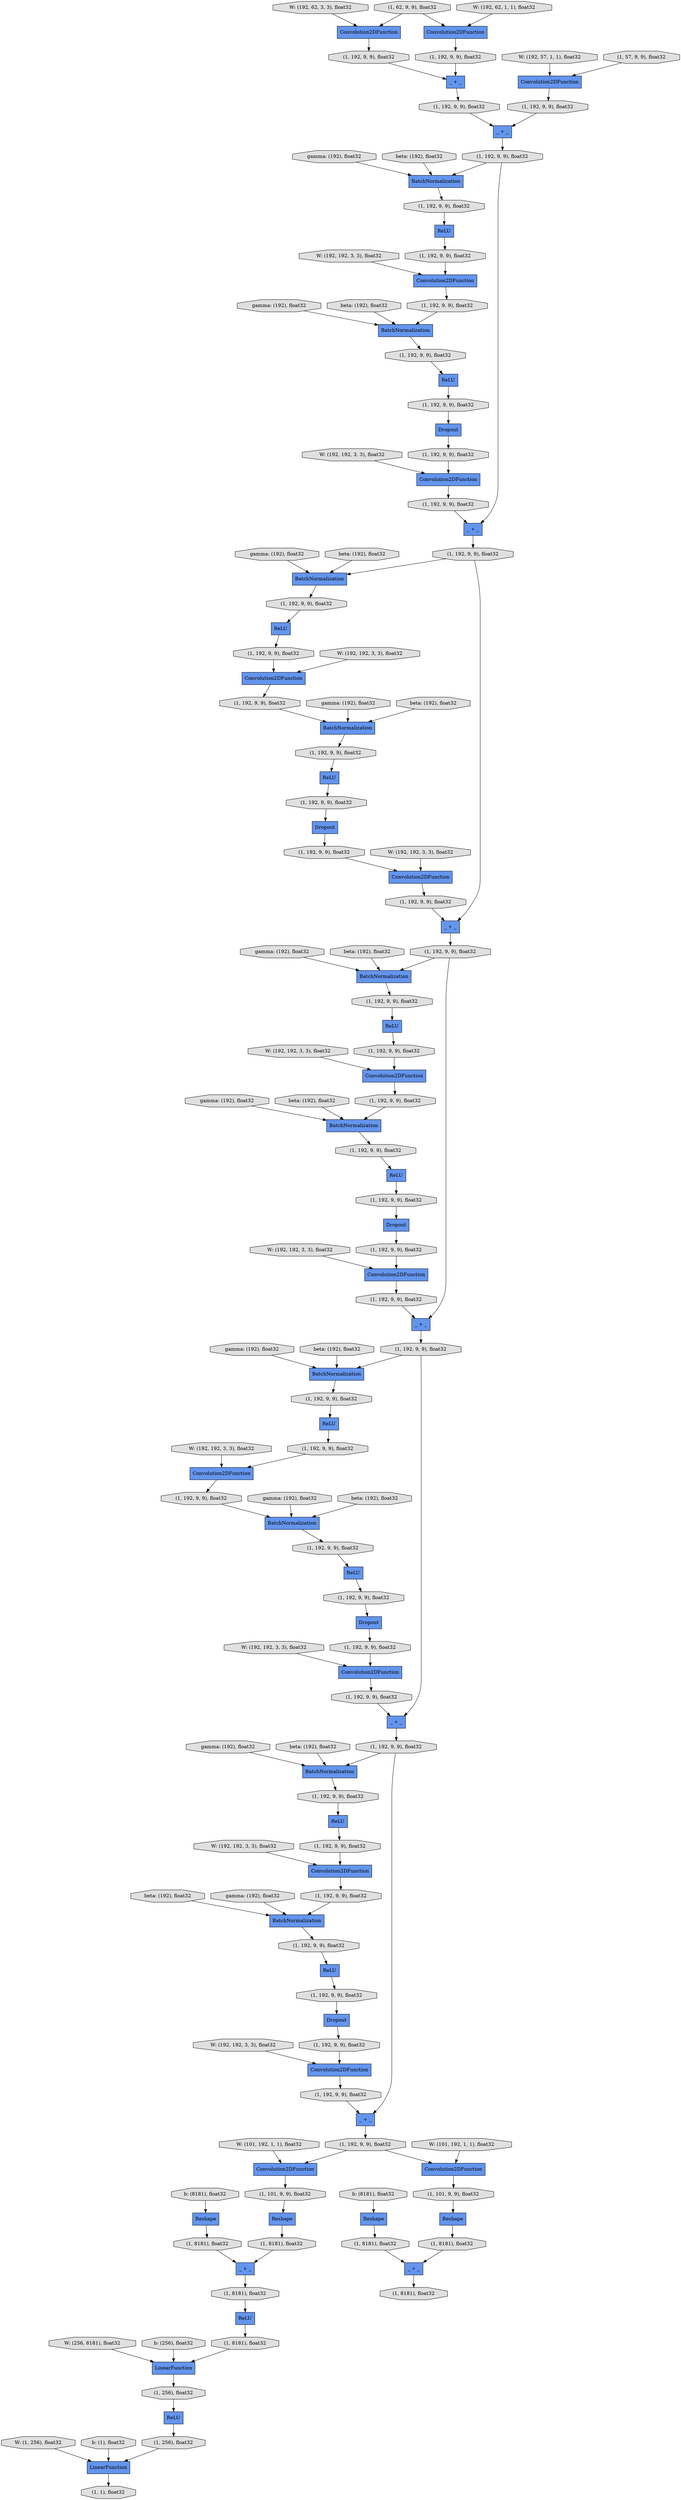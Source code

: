 digraph graphname{rankdir=TB;140662628900936 [label="ReLU",shape="record",style="filled",fillcolor="#6495ED"];140662628917376 [label="(1, 192, 9, 9), float32",shape="octagon",style="filled",fillcolor="#E0E0E0"];140662628131056 [label="W: (192, 192, 3, 3), float32",shape="octagon",style="filled",fillcolor="#E0E0E0"];140662628901160 [label="Convolution2DFunction",shape="record",style="filled",fillcolor="#6495ED"];140662628901216 [label="(1, 192, 9, 9), float32",shape="octagon",style="filled",fillcolor="#E0E0E0"];140662628147608 [label="gamma: (192), float32",shape="octagon",style="filled",fillcolor="#E0E0E0"];140662628901272 [label="Convolution2DFunction",shape="record",style="filled",fillcolor="#6495ED"];140662628901328 [label="(1, 192, 9, 9), float32",shape="octagon",style="filled",fillcolor="#E0E0E0"];140662628114896 [label="W: (192, 62, 3, 3), float32",shape="octagon",style="filled",fillcolor="#E0E0E0"];140662628917824 [label="Convolution2DFunction",shape="record",style="filled",fillcolor="#6495ED"];140662628131448 [label="W: (192, 192, 3, 3), float32",shape="octagon",style="filled",fillcolor="#E0E0E0"];140662628917936 [label="BatchNormalization",shape="record",style="filled",fillcolor="#6495ED"];140662628901608 [label="(1, 192, 9, 9), float32",shape="octagon",style="filled",fillcolor="#E0E0E0"];140662628115176 [label="W: (192, 62, 1, 1), float32",shape="octagon",style="filled",fillcolor="#E0E0E0"];140662628901664 [label="ReLU",shape="record",style="filled",fillcolor="#6495ED"];140662628148000 [label="beta: (192), float32",shape="octagon",style="filled",fillcolor="#E0E0E0"];140662628901720 [label="(1, 192, 9, 9), float32",shape="octagon",style="filled",fillcolor="#E0E0E0"];140662628918160 [label="ReLU",shape="record",style="filled",fillcolor="#6495ED"];140662628918216 [label="(1, 192, 9, 9), float32",shape="octagon",style="filled",fillcolor="#E0E0E0"];140662628131840 [label="W: (192, 192, 3, 3), float32",shape="octagon",style="filled",fillcolor="#E0E0E0"];140662628918272 [label="(1, 192, 9, 9), float32",shape="octagon",style="filled",fillcolor="#E0E0E0"];140662628902000 [label="_ + _",shape="record",style="filled",fillcolor="#6495ED"];140662628115568 [label="W: (192, 57, 1, 1), float32",shape="octagon",style="filled",fillcolor="#E0E0E0"];140662628902056 [label="Dropout",shape="record",style="filled",fillcolor="#6495ED"];140662628148448 [label="gamma: (192), float32",shape="octagon",style="filled",fillcolor="#E0E0E0"];140662628902112 [label="BatchNormalization",shape="record",style="filled",fillcolor="#6495ED"];140662628918552 [label="Dropout",shape="record",style="filled",fillcolor="#6495ED"];140662628902168 [label="(1, 192, 9, 9), float32",shape="octagon",style="filled",fillcolor="#E0E0E0"];140662628902224 [label="Convolution2DFunction",shape="record",style="filled",fillcolor="#6495ED"];140662628132232 [label="W: (101, 192, 1, 1), float32",shape="octagon",style="filled",fillcolor="#E0E0E0"];140662628918664 [label="(1, 192, 9, 9), float32",shape="octagon",style="filled",fillcolor="#E0E0E0"];140662628115960 [label="W: (192, 192, 3, 3), float32",shape="octagon",style="filled",fillcolor="#E0E0E0"];140662628148840 [label="beta: (192), float32",shape="octagon",style="filled",fillcolor="#E0E0E0"];140662628902560 [label="_ + _",shape="record",style="filled",fillcolor="#6495ED"];140662628919000 [label="(1, 192, 9, 9), float32",shape="octagon",style="filled",fillcolor="#E0E0E0"];140662628902616 [label="Convolution2DFunction",shape="record",style="filled",fillcolor="#6495ED"];140662628132624 [label="b: (8181), float32",shape="octagon",style="filled",fillcolor="#E0E0E0"];140662628116352 [label="W: (192, 192, 3, 3), float32",shape="octagon",style="filled",fillcolor="#E0E0E0"];140662628902896 [label="(1, 192, 9, 9), float32",shape="octagon",style="filled",fillcolor="#E0E0E0"];140662628149288 [label="gamma: (192), float32",shape="octagon",style="filled",fillcolor="#E0E0E0"];140662628902952 [label="Convolution2DFunction",shape="record",style="filled",fillcolor="#6495ED"];140662628132960 [label="W: (101, 192, 1, 1), float32",shape="octagon",style="filled",fillcolor="#E0E0E0"];140662628903008 [label="(1, 192, 9, 9), float32",shape="octagon",style="filled",fillcolor="#E0E0E0"];140662628919448 [label="(1, 192, 9, 9), float32",shape="octagon",style="filled",fillcolor="#E0E0E0"];140662628903064 [label="(1, 192, 9, 9), float32",shape="octagon",style="filled",fillcolor="#E0E0E0"];140662628919504 [label="(1, 192, 9, 9), float32",shape="octagon",style="filled",fillcolor="#E0E0E0"];140662628116744 [label="W: (192, 192, 3, 3), float32",shape="octagon",style="filled",fillcolor="#E0E0E0"];140662628919616 [label="_ + _",shape="record",style="filled",fillcolor="#6495ED"];140662628149680 [label="beta: (192), float32",shape="octagon",style="filled",fillcolor="#E0E0E0"];140662628903400 [label="BatchNormalization",shape="record",style="filled",fillcolor="#6495ED"];140662628133352 [label="b: (8181), float32",shape="octagon",style="filled",fillcolor="#E0E0E0"];140662628919840 [label="BatchNormalization",shape="record",style="filled",fillcolor="#6495ED"];140662628903456 [label="ReLU",shape="record",style="filled",fillcolor="#6495ED"];140662628919896 [label="(1, 192, 9, 9), float32",shape="octagon",style="filled",fillcolor="#E0E0E0"];140662628919952 [label="ReLU",shape="record",style="filled",fillcolor="#6495ED"];140662628117136 [label="W: (192, 192, 3, 3), float32",shape="octagon",style="filled",fillcolor="#E0E0E0"];140662628903680 [label="Convolution2DFunction",shape="record",style="filled",fillcolor="#6495ED"];140662628133688 [label="W: (256, 8181), float32",shape="octagon",style="filled",fillcolor="#E0E0E0"];140662628903736 [label="(1, 192, 9, 9), float32",shape="octagon",style="filled",fillcolor="#E0E0E0"];140662628150128 [label="gamma: (192), float32",shape="octagon",style="filled",fillcolor="#E0E0E0"];140662628903848 [label="BatchNormalization",shape="record",style="filled",fillcolor="#6495ED"];140662628920288 [label="(1, 192, 9, 9), float32",shape="octagon",style="filled",fillcolor="#E0E0E0"];140662628903904 [label="(1, 192, 9, 9), float32",shape="octagon",style="filled",fillcolor="#E0E0E0"];140662628117528 [label="W: (192, 192, 3, 3), float32",shape="octagon",style="filled",fillcolor="#E0E0E0"];140662628134024 [label="b: (256), float32",shape="octagon",style="filled",fillcolor="#E0E0E0"];140662628920456 [label="ReLU",shape="record",style="filled",fillcolor="#6495ED"];140662628150520 [label="beta: (192), float32",shape="octagon",style="filled",fillcolor="#E0E0E0"];140662628904184 [label="(1, 192, 9, 9), float32",shape="octagon",style="filled",fillcolor="#E0E0E0"];140662628904240 [label="(1, 192, 9, 9), float32",shape="octagon",style="filled",fillcolor="#E0E0E0"];140662629363048 [label="(1, 192, 9, 9), float32",shape="octagon",style="filled",fillcolor="#E0E0E0"];140662628920680 [label="(1, 192, 9, 9), float32",shape="octagon",style="filled",fillcolor="#E0E0E0"];140662628904296 [label="(1, 192, 9, 9), float32",shape="octagon",style="filled",fillcolor="#E0E0E0"];140662628117920 [label="W: (192, 192, 3, 3), float32",shape="octagon",style="filled",fillcolor="#E0E0E0"];140662628920792 [label="Convolution2DFunction",shape="record",style="filled",fillcolor="#6495ED"];140660965469656 [label="(1, 57, 9, 9), float32",shape="octagon",style="filled",fillcolor="#E0E0E0"];140662628134416 [label="W: (1, 256), float32",shape="octagon",style="filled",fillcolor="#E0E0E0"];140662629363216 [label="(1, 192, 9, 9), float32",shape="octagon",style="filled",fillcolor="#E0E0E0"];140662628920848 [label="Dropout",shape="record",style="filled",fillcolor="#6495ED"];140662629363272 [label="ReLU",shape="record",style="filled",fillcolor="#6495ED"];140662629363328 [label="BatchNormalization",shape="record",style="filled",fillcolor="#6495ED"];140662628150968 [label="gamma: (192), float32",shape="octagon",style="filled",fillcolor="#E0E0E0"];140662628904632 [label="BatchNormalization",shape="record",style="filled",fillcolor="#6495ED"];140662628921072 [label="(1, 192, 9, 9), float32",shape="octagon",style="filled",fillcolor="#E0E0E0"];140662628904688 [label="_ + _",shape="record",style="filled",fillcolor="#6495ED"];140662628118312 [label="W: (192, 192, 3, 3), float32",shape="octagon",style="filled",fillcolor="#E0E0E0"];140662628904744 [label="(1, 192, 9, 9), float32",shape="octagon",style="filled",fillcolor="#E0E0E0"];140662628134808 [label="b: (1), float32",shape="octagon",style="filled",fillcolor="#E0E0E0"];140662629380224 [label="(1, 101, 9, 9), float32",shape="octagon",style="filled",fillcolor="#E0E0E0"];140662628159616 [label="beta: (192), float32",shape="octagon",style="filled",fillcolor="#E0E0E0"];140662629380336 [label="Convolution2DFunction",shape="record",style="filled",fillcolor="#6495ED"];140662629404912 [label="Convolution2DFunction",shape="record",style="filled",fillcolor="#6495ED"];140662628176168 [label="beta: (192), float32",shape="octagon",style="filled",fillcolor="#E0E0E0"];140662629404968 [label="(1, 192, 9, 9), float32",shape="octagon",style="filled",fillcolor="#E0E0E0"];140662629380504 [label="Reshape",shape="record",style="filled",fillcolor="#6495ED"];140662629380560 [label="(1, 8181), float32",shape="octagon",style="filled",fillcolor="#E0E0E0"];140662629380616 [label="(1, 8181), float32",shape="octagon",style="filled",fillcolor="#E0E0E0"];140662628176392 [label="(1, 256), float32",shape="octagon",style="filled",fillcolor="#E0E0E0"];140662629405248 [label="(1, 192, 9, 9), float32",shape="octagon",style="filled",fillcolor="#E0E0E0"];140662628160064 [label="gamma: (192), float32",shape="octagon",style="filled",fillcolor="#E0E0E0"];140662629380728 [label="ReLU",shape="record",style="filled",fillcolor="#6495ED"];140662629380784 [label="(1, 101, 9, 9), float32",shape="octagon",style="filled",fillcolor="#E0E0E0"];140662628176616 [label="(1, 1), float32",shape="octagon",style="filled",fillcolor="#E0E0E0"];140662629405416 [label="(1, 192, 9, 9), float32",shape="octagon",style="filled",fillcolor="#E0E0E0"];140662629380896 [label="(1, 8181), float32",shape="octagon",style="filled",fillcolor="#E0E0E0"];140662628160456 [label="beta: (192), float32",shape="octagon",style="filled",fillcolor="#E0E0E0"];140662629405752 [label="_ + _",shape="record",style="filled",fillcolor="#6495ED"];140662629381232 [label="(1, 192, 9, 9), float32",shape="octagon",style="filled",fillcolor="#E0E0E0"];140662629405808 [label="(1, 192, 9, 9), float32",shape="octagon",style="filled",fillcolor="#E0E0E0"];140662629405864 [label="(1, 192, 9, 9), float32",shape="octagon",style="filled",fillcolor="#E0E0E0"];140662629381400 [label="ReLU",shape="record",style="filled",fillcolor="#6495ED"];140662629405976 [label="_ + _",shape="record",style="filled",fillcolor="#6495ED"];140662629406032 [label="BatchNormalization",shape="record",style="filled",fillcolor="#6495ED"];140662629406088 [label="BatchNormalization",shape="record",style="filled",fillcolor="#6495ED"];140662628160904 [label="gamma: (192), float32",shape="octagon",style="filled",fillcolor="#E0E0E0"];140662629381568 [label="LinearFunction",shape="record",style="filled",fillcolor="#6495ED"];140662629381624 [label="(1, 256), float32",shape="octagon",style="filled",fillcolor="#E0E0E0"];140662629406200 [label="BatchNormalization",shape="record",style="filled",fillcolor="#6495ED"];140662629381736 [label="(1, 8181), float32",shape="octagon",style="filled",fillcolor="#E0E0E0"];140662629381792 [label="(1, 8181), float32",shape="octagon",style="filled",fillcolor="#E0E0E0"];140662629406368 [label="(1, 192, 9, 9), float32",shape="octagon",style="filled",fillcolor="#E0E0E0"];140662629381904 [label="LinearFunction",shape="record",style="filled",fillcolor="#6495ED"];140662629406480 [label="(1, 192, 9, 9), float32",shape="octagon",style="filled",fillcolor="#E0E0E0"];140662628161296 [label="beta: (192), float32",shape="octagon",style="filled",fillcolor="#E0E0E0"];140662629381960 [label="_ + _",shape="record",style="filled",fillcolor="#6495ED"];140662629406536 [label="ReLU",shape="record",style="filled",fillcolor="#6495ED"];140662629382072 [label="Reshape",shape="record",style="filled",fillcolor="#6495ED"];140662629406704 [label="(1, 192, 9, 9), float32",shape="octagon",style="filled",fillcolor="#E0E0E0"];140662629382128 [label="(1, 192, 9, 9), float32",shape="octagon",style="filled",fillcolor="#E0E0E0"];140662629406816 [label="Dropout",shape="record",style="filled",fillcolor="#6495ED"];140662629382296 [label="Convolution2DFunction",shape="record",style="filled",fillcolor="#6495ED"];140662629382352 [label="(1, 192, 9, 9), float32",shape="octagon",style="filled",fillcolor="#E0E0E0"];140662628161744 [label="gamma: (192), float32",shape="octagon",style="filled",fillcolor="#E0E0E0"];140662629406928 [label="ReLU",shape="record",style="filled",fillcolor="#6495ED"];140662629382408 [label="_ + _",shape="record",style="filled",fillcolor="#6495ED"];140662629407040 [label="(1, 192, 9, 9), float32",shape="octagon",style="filled",fillcolor="#E0E0E0"];140662629407096 [label="Convolution2DFunction",shape="record",style="filled",fillcolor="#6495ED"];140662629407208 [label="(1, 192, 9, 9), float32",shape="octagon",style="filled",fillcolor="#E0E0E0"];140662628162136 [label="beta: (192), float32",shape="octagon",style="filled",fillcolor="#E0E0E0"];140662629382968 [label="(1, 8181), float32",shape="octagon",style="filled",fillcolor="#E0E0E0"];140662629383136 [label="Reshape",shape="record",style="filled",fillcolor="#6495ED"];140662628162584 [label="gamma: (192), float32",shape="octagon",style="filled",fillcolor="#E0E0E0"];140662629383248 [label="Dropout",shape="record",style="filled",fillcolor="#6495ED"];140662629407824 [label="Convolution2DFunction",shape="record",style="filled",fillcolor="#6495ED"];140662629407880 [label="(1, 192, 9, 9), float32",shape="octagon",style="filled",fillcolor="#E0E0E0"];140662629383360 [label="Reshape",shape="record",style="filled",fillcolor="#6495ED"];140662864501952 [label="(1, 62, 9, 9), float32",shape="octagon",style="filled",fillcolor="#E0E0E0"];140662629383472 [label="_ + _",shape="record",style="filled",fillcolor="#6495ED"];140662629408048 [label="(1, 192, 9, 9), float32",shape="octagon",style="filled",fillcolor="#E0E0E0"];140662629383584 [label="(1, 8181), float32",shape="octagon",style="filled",fillcolor="#E0E0E0"];140662628162976 [label="beta: (192), float32",shape="octagon",style="filled",fillcolor="#E0E0E0"];140662629383640 [label="(1, 192, 9, 9), float32",shape="octagon",style="filled",fillcolor="#E0E0E0"];140662629408328 [label="ReLU",shape="record",style="filled",fillcolor="#6495ED"];140662629383864 [label="Convolution2DFunction",shape="record",style="filled",fillcolor="#6495ED"];140662629383920 [label="(1, 192, 9, 9), float32",shape="octagon",style="filled",fillcolor="#E0E0E0"];140662628163424 [label="gamma: (192), float32",shape="octagon",style="filled",fillcolor="#E0E0E0"];140662629408664 [label="(1, 192, 9, 9), float32",shape="octagon",style="filled",fillcolor="#E0E0E0"];140662629408720 [label="Convolution2DFunction",shape="record",style="filled",fillcolor="#6495ED"];140662628118312 -> 140662629407096;140662629406088 -> 140662629407880;140662629381400 -> 140662628176392;140662628133688 -> 140662629381904;140662864501952 -> 140662628901272;140662628115176 -> 140662628901272;140662629406928 -> 140662629407208;140662629405248 -> 140662629408328;140662629407208 -> 140662629407096;140662629408720 -> 140662629363216;140662629363216 -> 140662629363328;140662628162976 -> 140662629406032;140662628148448 -> 140662628903400;140662629382128 -> 140662629382408;140662629381624 -> 140662629381400;140662629407880 -> 140662629406536;140662628903736 -> 140662628903456;140662628131056 -> 140662629407824;140662628117920 -> 140662629404912;140662629406816 -> 140662629405808;140662629382968 -> 140662629383472;140662628903008 -> 140662628902000;140662628150128 -> 140662628904632;140662628904240 -> 140662628903848;140662628132624 -> 140662629383136;140662629404912 -> 140662629406368;140662628117136 -> 140662628920792;140662629406704 -> 140662629406088;140662629381568 -> 140662628176616;140662629381960 -> 140662629381736;140662628902616 -> 140662628904744;140662629383920 -> 140662629363272;140660965469656 -> 140662628902616;140662628134808 -> 140662629381568;140662629408048 -> 140662629406816;140662628161744 -> 140662629406088;140662628917376 -> 140662628920848;140662628903064 -> 140662628904688;140662629382296 -> 140662629380224;140662628903848 -> 140662628901216;140662628115960 -> 140662628903680;140662628919952 -> 140662628919448;140662628114896 -> 140662628902224;140662629380336 -> 140662629380784;140662628150520 -> 140662628904632;140662629383360 -> 140662629380560;140662628920792 -> 140662628919896;140662628160064 -> 140662628917936;140662629381232 -> 140662629382296;140662629382352 -> 140662629383864;140662628160456 -> 140662628917936;140662629383864 -> 140662629382128;140662628920288 -> 140662628919840;140662628917936 -> 140662628918272;140662628919840 -> 140662628919000;140662628116352 -> 140662628902952;140662629380224 -> 140662629380504;140662629407040 -> 140662629406928;140662628133352 -> 140662629382072;140662628901328 -> 140662628903400;140662628904744 -> 140662628904688;140662628115568 -> 140662628902616;140662628919616 -> 140662628920288;140662629380896 -> 140662629381904;140662628902952 -> 140662628904296;140662628903008 -> 140662628902112;140662628132232 -> 140662629382296;140662629408664 -> 140662629382408;140662629383136 -> 140662629383584;140662628918664 -> 140662628920792;140662629381232 -> 140662629380336;140662629382072 -> 140662629381792;140662628919504 -> 140662628901160;140662629383472 -> 140662629380616;140662628904632 -> 140662628921072;140662628162584 -> 140662629406032;140662628902056 -> 140662628904184;140662628131840 -> 140662629383864;140662628919896 -> 140662628919616;140662628904240 -> 140662628919616;140662629406480 -> 140662629405976;140662628902896 -> 140662628902560;140662629381736 -> 140662629380728;140662628904184 -> 140662628902952;140662628901272 -> 140662628902896;140662628902168 -> 140662628902560;140662629406032 -> 140662629405248;140662628903904 -> 140662628902056;140662628921072 -> 140662628920456;140662629408328 -> 140662629363048;140662628919000 -> 140662628919952;140662629406368 -> 140662629405752;140662628116744 -> 140662628901160;140662629363328 -> 140662629383920;140662628903400 -> 140662628901720;140662628150968 -> 140662628919840;140662628903680 -> 140662628901328;140662629383248 -> 140662629382352;140662628901216 -> 140662628900936;140662628134416 -> 140662629381568;140662628901664 -> 140662628903904;140662628918552 -> 140662629405416;140662629382408 -> 140662629381232;140662628149680 -> 140662628903848;140662629407824 -> 140662629405864;140662629407096 -> 140662629406704;140662628159616 -> 140662628919840;140662628918160 -> 140662629404968;140662628117528 -> 140662628917824;140662629381904 -> 140662629381624;140662629406480 -> 140662629406200;140662628161296 -> 140662629406200;140662629405416 -> 140662629404912;140662629405976 -> 140662629408664;140662629406536 -> 140662629408048;140662628134024 -> 140662629381904;140662628920680 -> 140662628904632;140662629383640 -> 140662629383248;140662628176392 -> 140662629381568;140662629363272 -> 140662629383640;140662628917824 -> 140662628918216;140662629405864 -> 140662629405976;140662629380560 -> 140662629381960;140662629380504 -> 140662629382968;140662629380728 -> 140662629380896;140662629404968 -> 140662628918552;140662628147608 -> 140662628902112;140662628131448 -> 140662629408720;140662628903456 -> 140662628901608;140662628902224 -> 140662628902168;140662628160904 -> 140662629406200;140662628902560 -> 140662628903064;140662628901608 -> 140662628903680;140662628918216 -> 140662628917936;140662628162136 -> 140662629406088;140662628148840 -> 140662628903400;140662628900936 -> 140662628919504;140662628902000 -> 140662628904240;140662628920456 -> 140662628917376;140662628904296 -> 140662628902000;140662628919448 -> 140662628917824;140662629406200 -> 140662629407040;140662628176168 -> 140662629363328;140662629380784 -> 140662629383360;140662628132960 -> 140662629380336;140662864501952 -> 140662628902224;140662628901160 -> 140662628920680;140662628148000 -> 140662628902112;140662628904688 -> 140662628903008;140662629405808 -> 140662629407824;140662628901720 -> 140662628901664;140662628920848 -> 140662628918664;140662628920288 -> 140662629405752;140662628918272 -> 140662628918160;140662628902112 -> 140662628903736;140662629381792 -> 140662629381960;140662628163424 -> 140662629363328;140662629363048 -> 140662629408720;140662629408664 -> 140662629406032;140662629405752 -> 140662629406480;140662629383584 -> 140662629383472;140662628149288 -> 140662628903848;}